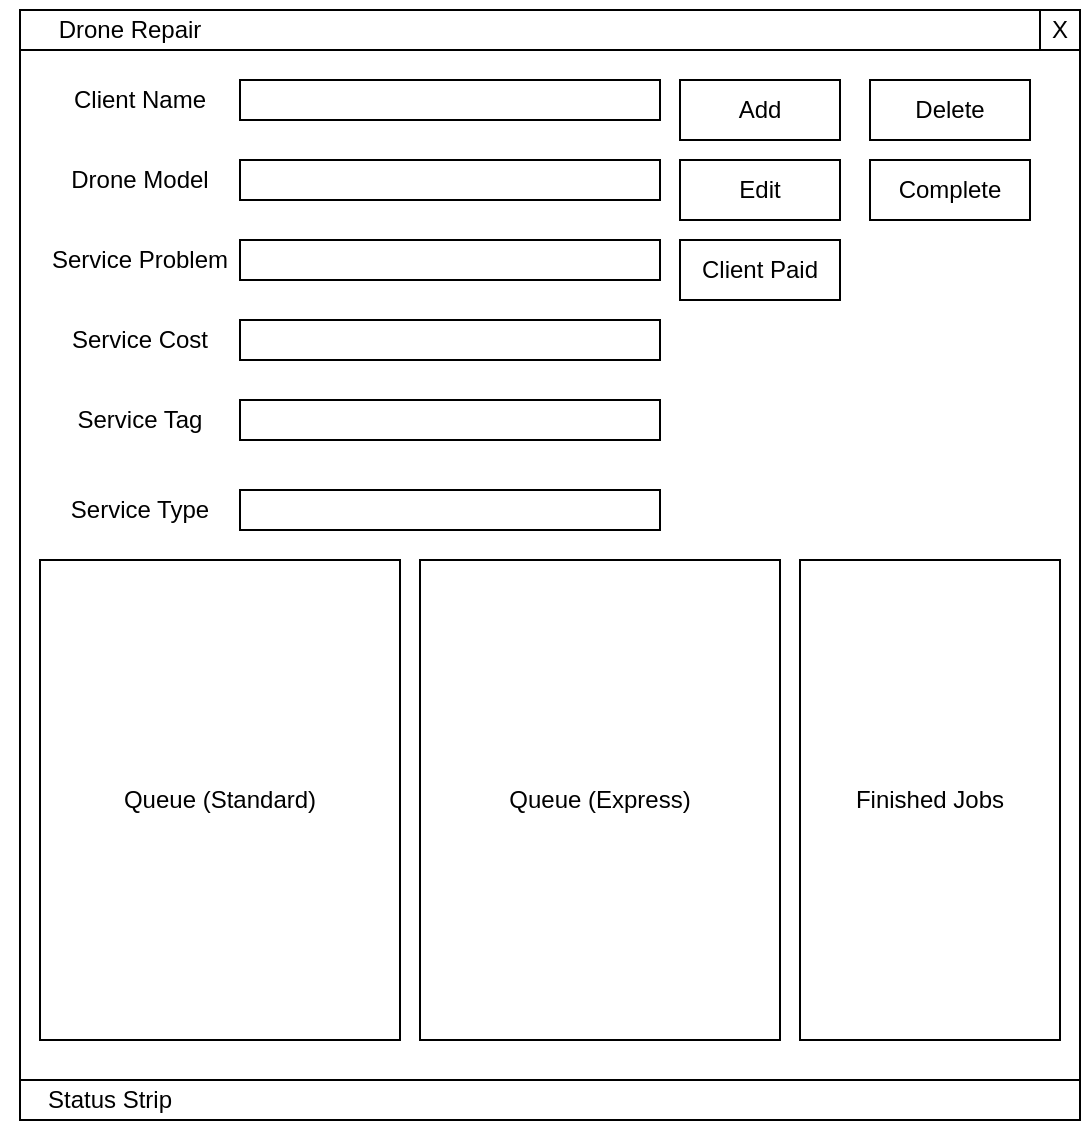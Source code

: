 <mxfile version="21.2.8" type="device">
  <diagram name="Page-1" id="rM88Z_dfy9ZQCQKJF-B-">
    <mxGraphModel dx="1418" dy="828" grid="1" gridSize="10" guides="1" tooltips="1" connect="1" arrows="1" fold="1" page="1" pageScale="1" pageWidth="850" pageHeight="1100" math="0" shadow="0">
      <root>
        <mxCell id="0" />
        <mxCell id="1" parent="0" />
        <mxCell id="IXlpX_M3F3lDDGsYlJdR-1" value="" style="rounded=0;whiteSpace=wrap;html=1;" parent="1" vertex="1">
          <mxGeometry x="190" y="170" width="530" height="550" as="geometry" />
        </mxCell>
        <mxCell id="IXlpX_M3F3lDDGsYlJdR-2" value="" style="rounded=0;whiteSpace=wrap;html=1;" parent="1" vertex="1">
          <mxGeometry x="300" y="240" width="210" height="20" as="geometry" />
        </mxCell>
        <mxCell id="IXlpX_M3F3lDDGsYlJdR-3" value="" style="rounded=0;whiteSpace=wrap;html=1;" parent="1" vertex="1">
          <mxGeometry x="300" y="280" width="210" height="20" as="geometry" />
        </mxCell>
        <mxCell id="IXlpX_M3F3lDDGsYlJdR-4" value="" style="rounded=0;whiteSpace=wrap;html=1;" parent="1" vertex="1">
          <mxGeometry x="300" y="320" width="210" height="20" as="geometry" />
        </mxCell>
        <mxCell id="IXlpX_M3F3lDDGsYlJdR-5" value="" style="rounded=0;whiteSpace=wrap;html=1;" parent="1" vertex="1">
          <mxGeometry x="300" y="200" width="210" height="20" as="geometry" />
        </mxCell>
        <mxCell id="IXlpX_M3F3lDDGsYlJdR-6" value="Client Name" style="text;html=1;strokeColor=none;fillColor=none;align=center;verticalAlign=middle;whiteSpace=wrap;rounded=0;" parent="1" vertex="1">
          <mxGeometry x="200" y="195" width="100" height="30" as="geometry" />
        </mxCell>
        <mxCell id="IXlpX_M3F3lDDGsYlJdR-7" value="Drone Model" style="text;html=1;strokeColor=none;fillColor=none;align=center;verticalAlign=middle;whiteSpace=wrap;rounded=0;" parent="1" vertex="1">
          <mxGeometry x="200" y="235" width="100" height="30" as="geometry" />
        </mxCell>
        <mxCell id="IXlpX_M3F3lDDGsYlJdR-8" value="Service Problem" style="text;html=1;strokeColor=none;fillColor=none;align=center;verticalAlign=middle;whiteSpace=wrap;rounded=0;" parent="1" vertex="1">
          <mxGeometry x="200" y="275" width="100" height="30" as="geometry" />
        </mxCell>
        <mxCell id="IXlpX_M3F3lDDGsYlJdR-9" value="Service Cost" style="text;html=1;strokeColor=none;fillColor=none;align=center;verticalAlign=middle;whiteSpace=wrap;rounded=0;" parent="1" vertex="1">
          <mxGeometry x="200" y="315" width="100" height="30" as="geometry" />
        </mxCell>
        <mxCell id="IXlpX_M3F3lDDGsYlJdR-10" value="Service Tag" style="text;html=1;strokeColor=none;fillColor=none;align=center;verticalAlign=middle;whiteSpace=wrap;rounded=0;" parent="1" vertex="1">
          <mxGeometry x="200" y="355" width="100" height="30" as="geometry" />
        </mxCell>
        <mxCell id="IXlpX_M3F3lDDGsYlJdR-11" value="" style="rounded=0;whiteSpace=wrap;html=1;" parent="1" vertex="1">
          <mxGeometry x="300" y="360" width="210" height="20" as="geometry" />
        </mxCell>
        <mxCell id="IXlpX_M3F3lDDGsYlJdR-12" value="Queue (Standard)" style="rounded=0;whiteSpace=wrap;html=1;" parent="1" vertex="1">
          <mxGeometry x="200" y="440" width="180" height="240" as="geometry" />
        </mxCell>
        <mxCell id="IXlpX_M3F3lDDGsYlJdR-13" value="Queue (Express)" style="rounded=0;whiteSpace=wrap;html=1;" parent="1" vertex="1">
          <mxGeometry x="390" y="440" width="180" height="240" as="geometry" />
        </mxCell>
        <mxCell id="IXlpX_M3F3lDDGsYlJdR-14" value="Finished Jobs" style="rounded=0;whiteSpace=wrap;html=1;" parent="1" vertex="1">
          <mxGeometry x="580" y="440" width="130" height="240" as="geometry" />
        </mxCell>
        <mxCell id="IXlpX_M3F3lDDGsYlJdR-15" value="" style="rounded=0;whiteSpace=wrap;html=1;" parent="1" vertex="1">
          <mxGeometry x="190" y="700" width="530" height="20" as="geometry" />
        </mxCell>
        <mxCell id="IXlpX_M3F3lDDGsYlJdR-16" value="Status Strip" style="text;html=1;strokeColor=none;fillColor=none;align=center;verticalAlign=middle;whiteSpace=wrap;rounded=0;" parent="1" vertex="1">
          <mxGeometry x="180" y="695" width="110" height="30" as="geometry" />
        </mxCell>
        <mxCell id="IXlpX_M3F3lDDGsYlJdR-17" value="" style="rounded=0;whiteSpace=wrap;html=1;" parent="1" vertex="1">
          <mxGeometry x="190" y="165" width="530" height="20" as="geometry" />
        </mxCell>
        <mxCell id="IXlpX_M3F3lDDGsYlJdR-18" value="X" style="rounded=0;whiteSpace=wrap;html=1;" parent="1" vertex="1">
          <mxGeometry x="700" y="165" width="20" height="20" as="geometry" />
        </mxCell>
        <mxCell id="IXlpX_M3F3lDDGsYlJdR-19" value="Add" style="rounded=0;whiteSpace=wrap;html=1;" parent="1" vertex="1">
          <mxGeometry x="520" y="200" width="80" height="30" as="geometry" />
        </mxCell>
        <mxCell id="IXlpX_M3F3lDDGsYlJdR-20" value="Edit" style="rounded=0;whiteSpace=wrap;html=1;" parent="1" vertex="1">
          <mxGeometry x="520" y="240" width="80" height="30" as="geometry" />
        </mxCell>
        <mxCell id="IXlpX_M3F3lDDGsYlJdR-21" value="Delete" style="rounded=0;whiteSpace=wrap;html=1;" parent="1" vertex="1">
          <mxGeometry x="615" y="200" width="80" height="30" as="geometry" />
        </mxCell>
        <mxCell id="IXlpX_M3F3lDDGsYlJdR-22" value="Complete" style="rounded=0;whiteSpace=wrap;html=1;" parent="1" vertex="1">
          <mxGeometry x="615" y="240" width="80" height="30" as="geometry" />
        </mxCell>
        <mxCell id="IXlpX_M3F3lDDGsYlJdR-27" value="Drone Repair" style="text;html=1;strokeColor=none;fillColor=none;align=center;verticalAlign=middle;whiteSpace=wrap;rounded=0;" parent="1" vertex="1">
          <mxGeometry x="190" y="160" width="110" height="30" as="geometry" />
        </mxCell>
        <mxCell id="IXlpX_M3F3lDDGsYlJdR-28" value="Client Paid" style="rounded=0;whiteSpace=wrap;html=1;" parent="1" vertex="1">
          <mxGeometry x="520" y="280" width="80" height="30" as="geometry" />
        </mxCell>
        <mxCell id="IXlpX_M3F3lDDGsYlJdR-29" value="Service Type" style="text;html=1;strokeColor=none;fillColor=none;align=center;verticalAlign=middle;whiteSpace=wrap;rounded=0;" parent="1" vertex="1">
          <mxGeometry x="200" y="400" width="100" height="30" as="geometry" />
        </mxCell>
        <mxCell id="IXlpX_M3F3lDDGsYlJdR-30" value="" style="rounded=0;whiteSpace=wrap;html=1;" parent="1" vertex="1">
          <mxGeometry x="300" y="405" width="210" height="20" as="geometry" />
        </mxCell>
      </root>
    </mxGraphModel>
  </diagram>
</mxfile>

